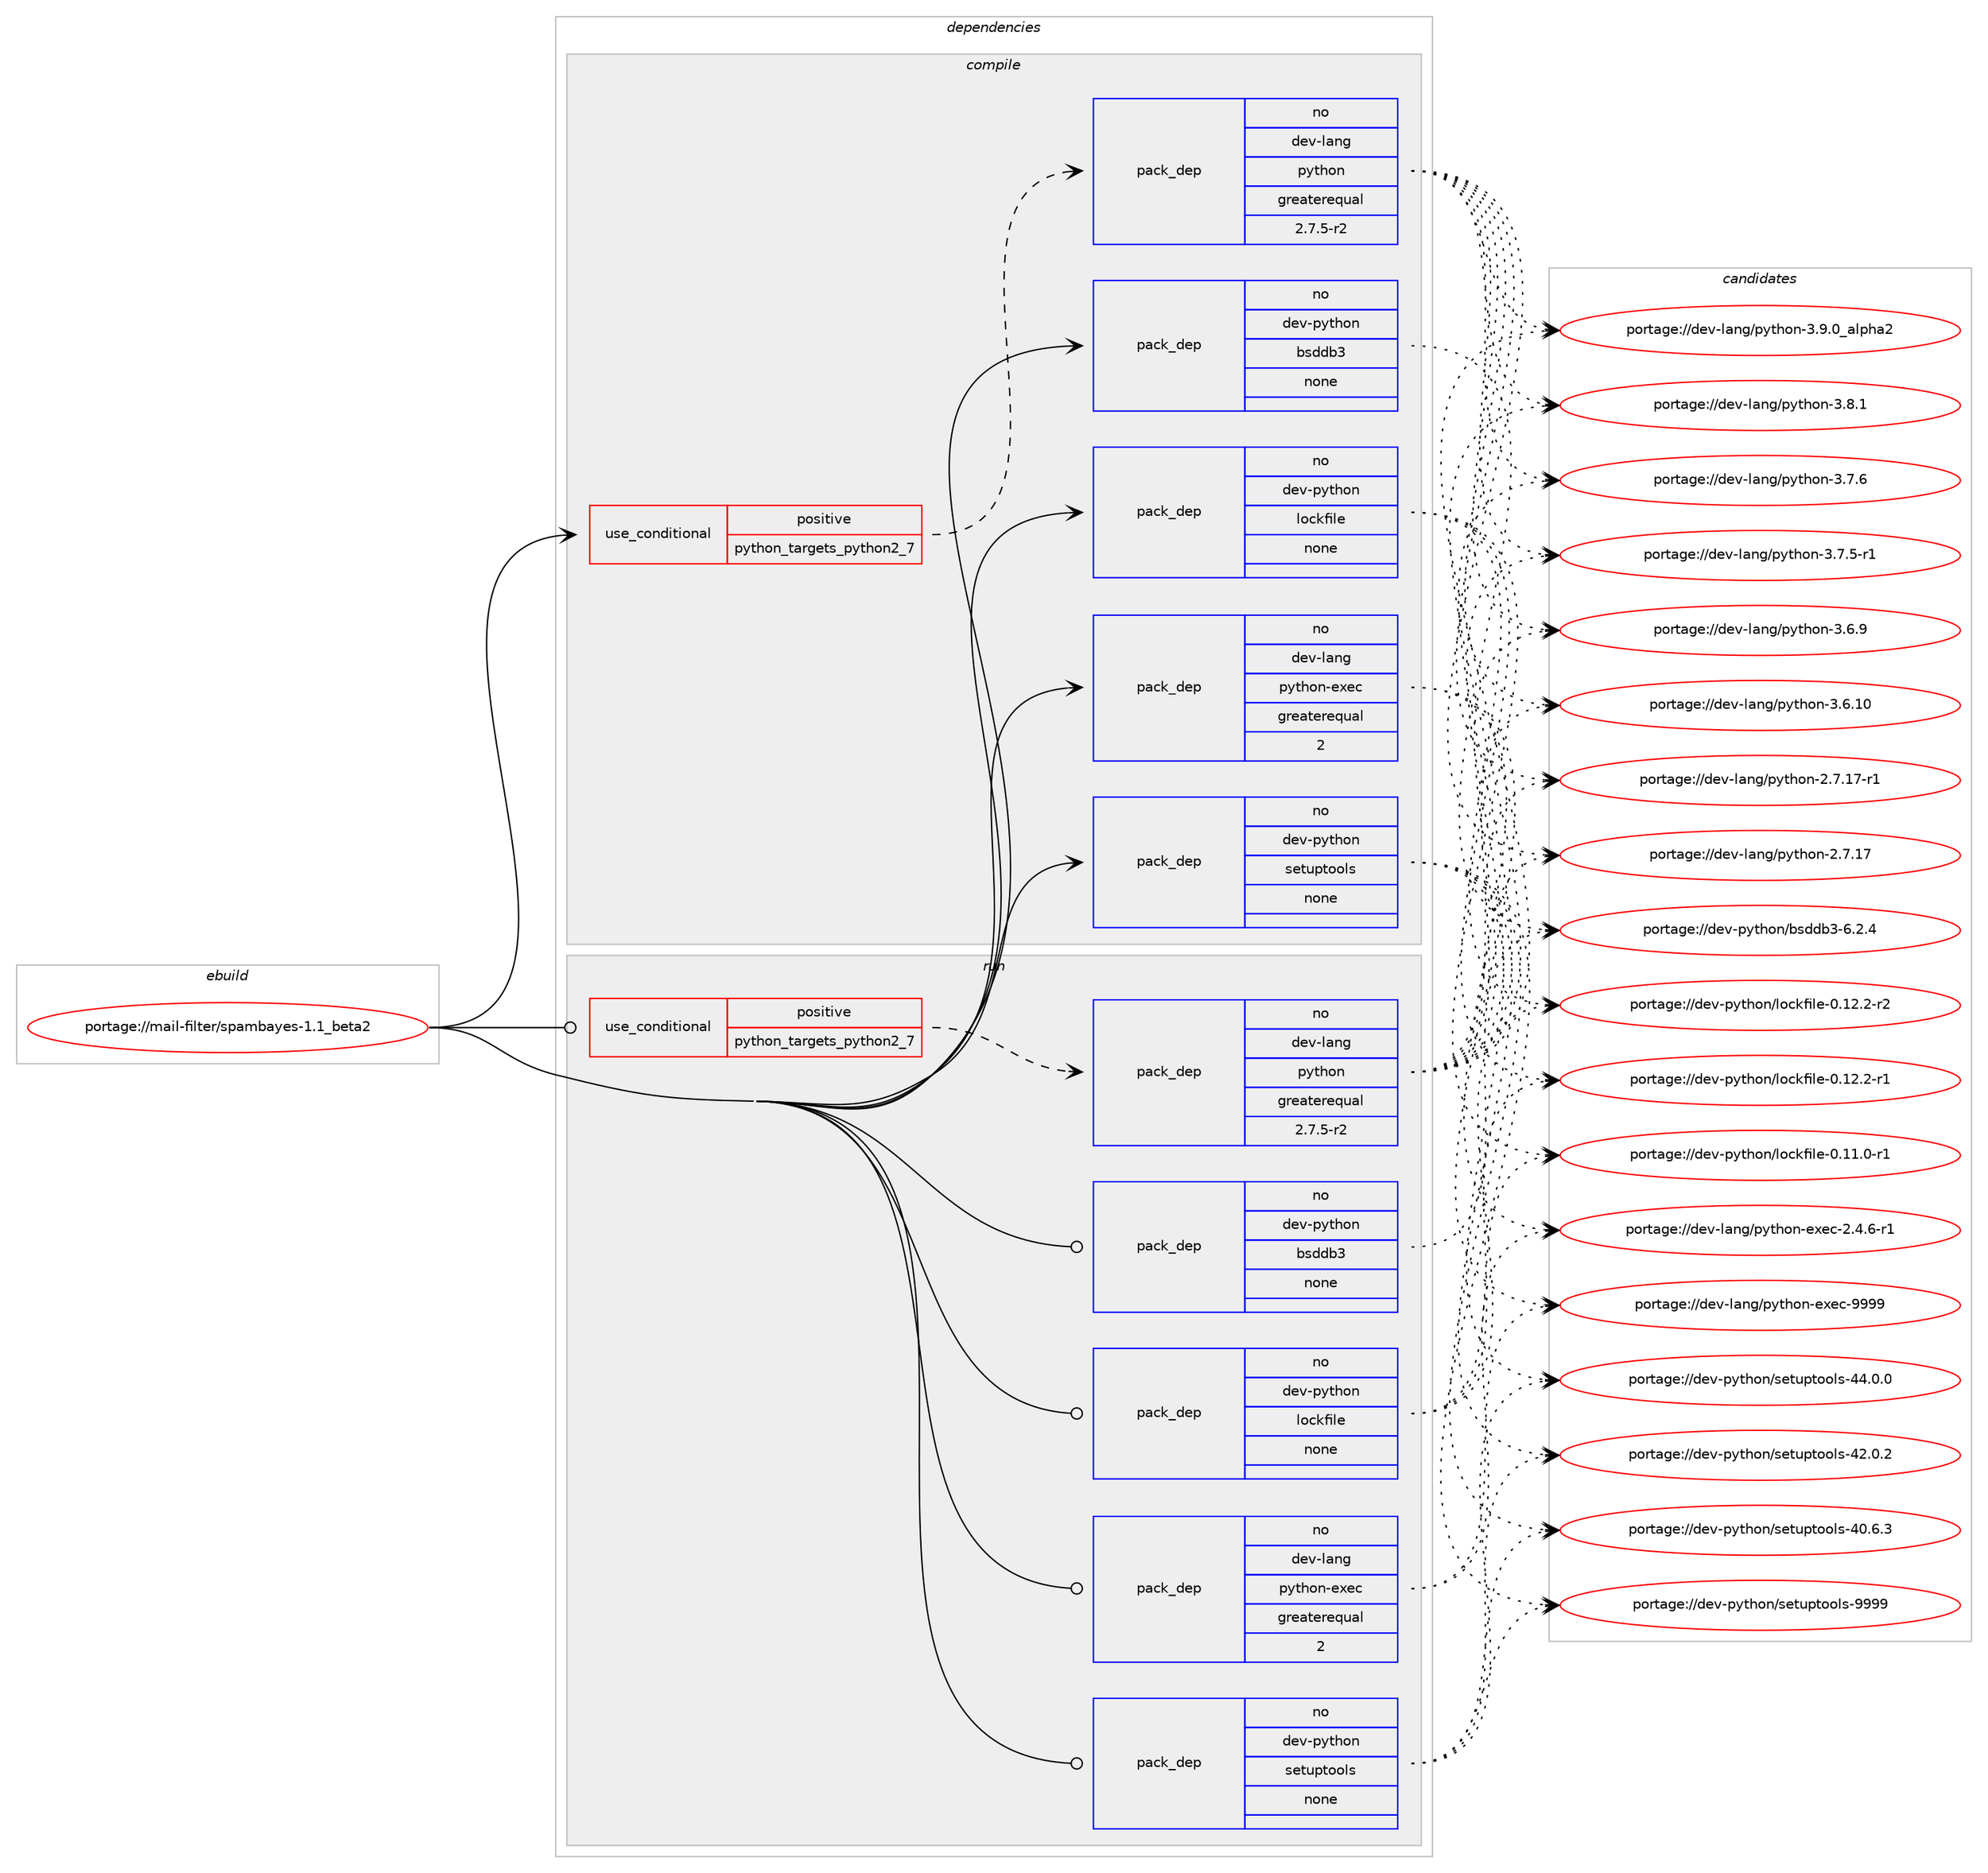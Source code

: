 digraph prolog {

# *************
# Graph options
# *************

newrank=true;
concentrate=true;
compound=true;
graph [rankdir=LR,fontname=Helvetica,fontsize=10,ranksep=1.5];#, ranksep=2.5, nodesep=0.2];
edge  [arrowhead=vee];
node  [fontname=Helvetica,fontsize=10];

# **********
# The ebuild
# **********

subgraph cluster_leftcol {
color=gray;
label=<<i>ebuild</i>>;
id [label="portage://mail-filter/spambayes-1.1_beta2", color=red, width=4, href="../mail-filter/spambayes-1.1_beta2.svg"];
}

# ****************
# The dependencies
# ****************

subgraph cluster_midcol {
color=gray;
label=<<i>dependencies</i>>;
subgraph cluster_compile {
fillcolor="#eeeeee";
style=filled;
label=<<i>compile</i>>;
subgraph cond53203 {
dependency232795 [label=<<TABLE BORDER="0" CELLBORDER="1" CELLSPACING="0" CELLPADDING="4"><TR><TD ROWSPAN="3" CELLPADDING="10">use_conditional</TD></TR><TR><TD>positive</TD></TR><TR><TD>python_targets_python2_7</TD></TR></TABLE>>, shape=none, color=red];
subgraph pack176033 {
dependency232796 [label=<<TABLE BORDER="0" CELLBORDER="1" CELLSPACING="0" CELLPADDING="4" WIDTH="220"><TR><TD ROWSPAN="6" CELLPADDING="30">pack_dep</TD></TR><TR><TD WIDTH="110">no</TD></TR><TR><TD>dev-lang</TD></TR><TR><TD>python</TD></TR><TR><TD>greaterequal</TD></TR><TR><TD>2.7.5-r2</TD></TR></TABLE>>, shape=none, color=blue];
}
dependency232795:e -> dependency232796:w [weight=20,style="dashed",arrowhead="vee"];
}
id:e -> dependency232795:w [weight=20,style="solid",arrowhead="vee"];
subgraph pack176034 {
dependency232797 [label=<<TABLE BORDER="0" CELLBORDER="1" CELLSPACING="0" CELLPADDING="4" WIDTH="220"><TR><TD ROWSPAN="6" CELLPADDING="30">pack_dep</TD></TR><TR><TD WIDTH="110">no</TD></TR><TR><TD>dev-lang</TD></TR><TR><TD>python-exec</TD></TR><TR><TD>greaterequal</TD></TR><TR><TD>2</TD></TR></TABLE>>, shape=none, color=blue];
}
id:e -> dependency232797:w [weight=20,style="solid",arrowhead="vee"];
subgraph pack176035 {
dependency232798 [label=<<TABLE BORDER="0" CELLBORDER="1" CELLSPACING="0" CELLPADDING="4" WIDTH="220"><TR><TD ROWSPAN="6" CELLPADDING="30">pack_dep</TD></TR><TR><TD WIDTH="110">no</TD></TR><TR><TD>dev-python</TD></TR><TR><TD>bsddb3</TD></TR><TR><TD>none</TD></TR><TR><TD></TD></TR></TABLE>>, shape=none, color=blue];
}
id:e -> dependency232798:w [weight=20,style="solid",arrowhead="vee"];
subgraph pack176036 {
dependency232799 [label=<<TABLE BORDER="0" CELLBORDER="1" CELLSPACING="0" CELLPADDING="4" WIDTH="220"><TR><TD ROWSPAN="6" CELLPADDING="30">pack_dep</TD></TR><TR><TD WIDTH="110">no</TD></TR><TR><TD>dev-python</TD></TR><TR><TD>lockfile</TD></TR><TR><TD>none</TD></TR><TR><TD></TD></TR></TABLE>>, shape=none, color=blue];
}
id:e -> dependency232799:w [weight=20,style="solid",arrowhead="vee"];
subgraph pack176037 {
dependency232800 [label=<<TABLE BORDER="0" CELLBORDER="1" CELLSPACING="0" CELLPADDING="4" WIDTH="220"><TR><TD ROWSPAN="6" CELLPADDING="30">pack_dep</TD></TR><TR><TD WIDTH="110">no</TD></TR><TR><TD>dev-python</TD></TR><TR><TD>setuptools</TD></TR><TR><TD>none</TD></TR><TR><TD></TD></TR></TABLE>>, shape=none, color=blue];
}
id:e -> dependency232800:w [weight=20,style="solid",arrowhead="vee"];
}
subgraph cluster_compileandrun {
fillcolor="#eeeeee";
style=filled;
label=<<i>compile and run</i>>;
}
subgraph cluster_run {
fillcolor="#eeeeee";
style=filled;
label=<<i>run</i>>;
subgraph cond53204 {
dependency232801 [label=<<TABLE BORDER="0" CELLBORDER="1" CELLSPACING="0" CELLPADDING="4"><TR><TD ROWSPAN="3" CELLPADDING="10">use_conditional</TD></TR><TR><TD>positive</TD></TR><TR><TD>python_targets_python2_7</TD></TR></TABLE>>, shape=none, color=red];
subgraph pack176038 {
dependency232802 [label=<<TABLE BORDER="0" CELLBORDER="1" CELLSPACING="0" CELLPADDING="4" WIDTH="220"><TR><TD ROWSPAN="6" CELLPADDING="30">pack_dep</TD></TR><TR><TD WIDTH="110">no</TD></TR><TR><TD>dev-lang</TD></TR><TR><TD>python</TD></TR><TR><TD>greaterequal</TD></TR><TR><TD>2.7.5-r2</TD></TR></TABLE>>, shape=none, color=blue];
}
dependency232801:e -> dependency232802:w [weight=20,style="dashed",arrowhead="vee"];
}
id:e -> dependency232801:w [weight=20,style="solid",arrowhead="odot"];
subgraph pack176039 {
dependency232803 [label=<<TABLE BORDER="0" CELLBORDER="1" CELLSPACING="0" CELLPADDING="4" WIDTH="220"><TR><TD ROWSPAN="6" CELLPADDING="30">pack_dep</TD></TR><TR><TD WIDTH="110">no</TD></TR><TR><TD>dev-lang</TD></TR><TR><TD>python-exec</TD></TR><TR><TD>greaterequal</TD></TR><TR><TD>2</TD></TR></TABLE>>, shape=none, color=blue];
}
id:e -> dependency232803:w [weight=20,style="solid",arrowhead="odot"];
subgraph pack176040 {
dependency232804 [label=<<TABLE BORDER="0" CELLBORDER="1" CELLSPACING="0" CELLPADDING="4" WIDTH="220"><TR><TD ROWSPAN="6" CELLPADDING="30">pack_dep</TD></TR><TR><TD WIDTH="110">no</TD></TR><TR><TD>dev-python</TD></TR><TR><TD>bsddb3</TD></TR><TR><TD>none</TD></TR><TR><TD></TD></TR></TABLE>>, shape=none, color=blue];
}
id:e -> dependency232804:w [weight=20,style="solid",arrowhead="odot"];
subgraph pack176041 {
dependency232805 [label=<<TABLE BORDER="0" CELLBORDER="1" CELLSPACING="0" CELLPADDING="4" WIDTH="220"><TR><TD ROWSPAN="6" CELLPADDING="30">pack_dep</TD></TR><TR><TD WIDTH="110">no</TD></TR><TR><TD>dev-python</TD></TR><TR><TD>lockfile</TD></TR><TR><TD>none</TD></TR><TR><TD></TD></TR></TABLE>>, shape=none, color=blue];
}
id:e -> dependency232805:w [weight=20,style="solid",arrowhead="odot"];
subgraph pack176042 {
dependency232806 [label=<<TABLE BORDER="0" CELLBORDER="1" CELLSPACING="0" CELLPADDING="4" WIDTH="220"><TR><TD ROWSPAN="6" CELLPADDING="30">pack_dep</TD></TR><TR><TD WIDTH="110">no</TD></TR><TR><TD>dev-python</TD></TR><TR><TD>setuptools</TD></TR><TR><TD>none</TD></TR><TR><TD></TD></TR></TABLE>>, shape=none, color=blue];
}
id:e -> dependency232806:w [weight=20,style="solid",arrowhead="odot"];
}
}

# **************
# The candidates
# **************

subgraph cluster_choices {
rank=same;
color=gray;
label=<<i>candidates</i>>;

subgraph choice176033 {
color=black;
nodesep=1;
choice10010111845108971101034711212111610411111045514657464895971081121049750 [label="portage://dev-lang/python-3.9.0_alpha2", color=red, width=4,href="../dev-lang/python-3.9.0_alpha2.svg"];
choice100101118451089711010347112121116104111110455146564649 [label="portage://dev-lang/python-3.8.1", color=red, width=4,href="../dev-lang/python-3.8.1.svg"];
choice100101118451089711010347112121116104111110455146554654 [label="portage://dev-lang/python-3.7.6", color=red, width=4,href="../dev-lang/python-3.7.6.svg"];
choice1001011184510897110103471121211161041111104551465546534511449 [label="portage://dev-lang/python-3.7.5-r1", color=red, width=4,href="../dev-lang/python-3.7.5-r1.svg"];
choice100101118451089711010347112121116104111110455146544657 [label="portage://dev-lang/python-3.6.9", color=red, width=4,href="../dev-lang/python-3.6.9.svg"];
choice10010111845108971101034711212111610411111045514654464948 [label="portage://dev-lang/python-3.6.10", color=red, width=4,href="../dev-lang/python-3.6.10.svg"];
choice100101118451089711010347112121116104111110455046554649554511449 [label="portage://dev-lang/python-2.7.17-r1", color=red, width=4,href="../dev-lang/python-2.7.17-r1.svg"];
choice10010111845108971101034711212111610411111045504655464955 [label="portage://dev-lang/python-2.7.17", color=red, width=4,href="../dev-lang/python-2.7.17.svg"];
dependency232796:e -> choice10010111845108971101034711212111610411111045514657464895971081121049750:w [style=dotted,weight="100"];
dependency232796:e -> choice100101118451089711010347112121116104111110455146564649:w [style=dotted,weight="100"];
dependency232796:e -> choice100101118451089711010347112121116104111110455146554654:w [style=dotted,weight="100"];
dependency232796:e -> choice1001011184510897110103471121211161041111104551465546534511449:w [style=dotted,weight="100"];
dependency232796:e -> choice100101118451089711010347112121116104111110455146544657:w [style=dotted,weight="100"];
dependency232796:e -> choice10010111845108971101034711212111610411111045514654464948:w [style=dotted,weight="100"];
dependency232796:e -> choice100101118451089711010347112121116104111110455046554649554511449:w [style=dotted,weight="100"];
dependency232796:e -> choice10010111845108971101034711212111610411111045504655464955:w [style=dotted,weight="100"];
}
subgraph choice176034 {
color=black;
nodesep=1;
choice10010111845108971101034711212111610411111045101120101994557575757 [label="portage://dev-lang/python-exec-9999", color=red, width=4,href="../dev-lang/python-exec-9999.svg"];
choice10010111845108971101034711212111610411111045101120101994550465246544511449 [label="portage://dev-lang/python-exec-2.4.6-r1", color=red, width=4,href="../dev-lang/python-exec-2.4.6-r1.svg"];
dependency232797:e -> choice10010111845108971101034711212111610411111045101120101994557575757:w [style=dotted,weight="100"];
dependency232797:e -> choice10010111845108971101034711212111610411111045101120101994550465246544511449:w [style=dotted,weight="100"];
}
subgraph choice176035 {
color=black;
nodesep=1;
choice1001011184511212111610411111047981151001009851455446504652 [label="portage://dev-python/bsddb3-6.2.4", color=red, width=4,href="../dev-python/bsddb3-6.2.4.svg"];
dependency232798:e -> choice1001011184511212111610411111047981151001009851455446504652:w [style=dotted,weight="100"];
}
subgraph choice176036 {
color=black;
nodesep=1;
choice100101118451121211161041111104710811199107102105108101454846495046504511450 [label="portage://dev-python/lockfile-0.12.2-r2", color=red, width=4,href="../dev-python/lockfile-0.12.2-r2.svg"];
choice100101118451121211161041111104710811199107102105108101454846495046504511449 [label="portage://dev-python/lockfile-0.12.2-r1", color=red, width=4,href="../dev-python/lockfile-0.12.2-r1.svg"];
choice100101118451121211161041111104710811199107102105108101454846494946484511449 [label="portage://dev-python/lockfile-0.11.0-r1", color=red, width=4,href="../dev-python/lockfile-0.11.0-r1.svg"];
dependency232799:e -> choice100101118451121211161041111104710811199107102105108101454846495046504511450:w [style=dotted,weight="100"];
dependency232799:e -> choice100101118451121211161041111104710811199107102105108101454846495046504511449:w [style=dotted,weight="100"];
dependency232799:e -> choice100101118451121211161041111104710811199107102105108101454846494946484511449:w [style=dotted,weight="100"];
}
subgraph choice176037 {
color=black;
nodesep=1;
choice10010111845112121116104111110471151011161171121161111111081154557575757 [label="portage://dev-python/setuptools-9999", color=red, width=4,href="../dev-python/setuptools-9999.svg"];
choice100101118451121211161041111104711510111611711211611111110811545525246484648 [label="portage://dev-python/setuptools-44.0.0", color=red, width=4,href="../dev-python/setuptools-44.0.0.svg"];
choice100101118451121211161041111104711510111611711211611111110811545525046484650 [label="portage://dev-python/setuptools-42.0.2", color=red, width=4,href="../dev-python/setuptools-42.0.2.svg"];
choice100101118451121211161041111104711510111611711211611111110811545524846544651 [label="portage://dev-python/setuptools-40.6.3", color=red, width=4,href="../dev-python/setuptools-40.6.3.svg"];
dependency232800:e -> choice10010111845112121116104111110471151011161171121161111111081154557575757:w [style=dotted,weight="100"];
dependency232800:e -> choice100101118451121211161041111104711510111611711211611111110811545525246484648:w [style=dotted,weight="100"];
dependency232800:e -> choice100101118451121211161041111104711510111611711211611111110811545525046484650:w [style=dotted,weight="100"];
dependency232800:e -> choice100101118451121211161041111104711510111611711211611111110811545524846544651:w [style=dotted,weight="100"];
}
subgraph choice176038 {
color=black;
nodesep=1;
choice10010111845108971101034711212111610411111045514657464895971081121049750 [label="portage://dev-lang/python-3.9.0_alpha2", color=red, width=4,href="../dev-lang/python-3.9.0_alpha2.svg"];
choice100101118451089711010347112121116104111110455146564649 [label="portage://dev-lang/python-3.8.1", color=red, width=4,href="../dev-lang/python-3.8.1.svg"];
choice100101118451089711010347112121116104111110455146554654 [label="portage://dev-lang/python-3.7.6", color=red, width=4,href="../dev-lang/python-3.7.6.svg"];
choice1001011184510897110103471121211161041111104551465546534511449 [label="portage://dev-lang/python-3.7.5-r1", color=red, width=4,href="../dev-lang/python-3.7.5-r1.svg"];
choice100101118451089711010347112121116104111110455146544657 [label="portage://dev-lang/python-3.6.9", color=red, width=4,href="../dev-lang/python-3.6.9.svg"];
choice10010111845108971101034711212111610411111045514654464948 [label="portage://dev-lang/python-3.6.10", color=red, width=4,href="../dev-lang/python-3.6.10.svg"];
choice100101118451089711010347112121116104111110455046554649554511449 [label="portage://dev-lang/python-2.7.17-r1", color=red, width=4,href="../dev-lang/python-2.7.17-r1.svg"];
choice10010111845108971101034711212111610411111045504655464955 [label="portage://dev-lang/python-2.7.17", color=red, width=4,href="../dev-lang/python-2.7.17.svg"];
dependency232802:e -> choice10010111845108971101034711212111610411111045514657464895971081121049750:w [style=dotted,weight="100"];
dependency232802:e -> choice100101118451089711010347112121116104111110455146564649:w [style=dotted,weight="100"];
dependency232802:e -> choice100101118451089711010347112121116104111110455146554654:w [style=dotted,weight="100"];
dependency232802:e -> choice1001011184510897110103471121211161041111104551465546534511449:w [style=dotted,weight="100"];
dependency232802:e -> choice100101118451089711010347112121116104111110455146544657:w [style=dotted,weight="100"];
dependency232802:e -> choice10010111845108971101034711212111610411111045514654464948:w [style=dotted,weight="100"];
dependency232802:e -> choice100101118451089711010347112121116104111110455046554649554511449:w [style=dotted,weight="100"];
dependency232802:e -> choice10010111845108971101034711212111610411111045504655464955:w [style=dotted,weight="100"];
}
subgraph choice176039 {
color=black;
nodesep=1;
choice10010111845108971101034711212111610411111045101120101994557575757 [label="portage://dev-lang/python-exec-9999", color=red, width=4,href="../dev-lang/python-exec-9999.svg"];
choice10010111845108971101034711212111610411111045101120101994550465246544511449 [label="portage://dev-lang/python-exec-2.4.6-r1", color=red, width=4,href="../dev-lang/python-exec-2.4.6-r1.svg"];
dependency232803:e -> choice10010111845108971101034711212111610411111045101120101994557575757:w [style=dotted,weight="100"];
dependency232803:e -> choice10010111845108971101034711212111610411111045101120101994550465246544511449:w [style=dotted,weight="100"];
}
subgraph choice176040 {
color=black;
nodesep=1;
choice1001011184511212111610411111047981151001009851455446504652 [label="portage://dev-python/bsddb3-6.2.4", color=red, width=4,href="../dev-python/bsddb3-6.2.4.svg"];
dependency232804:e -> choice1001011184511212111610411111047981151001009851455446504652:w [style=dotted,weight="100"];
}
subgraph choice176041 {
color=black;
nodesep=1;
choice100101118451121211161041111104710811199107102105108101454846495046504511450 [label="portage://dev-python/lockfile-0.12.2-r2", color=red, width=4,href="../dev-python/lockfile-0.12.2-r2.svg"];
choice100101118451121211161041111104710811199107102105108101454846495046504511449 [label="portage://dev-python/lockfile-0.12.2-r1", color=red, width=4,href="../dev-python/lockfile-0.12.2-r1.svg"];
choice100101118451121211161041111104710811199107102105108101454846494946484511449 [label="portage://dev-python/lockfile-0.11.0-r1", color=red, width=4,href="../dev-python/lockfile-0.11.0-r1.svg"];
dependency232805:e -> choice100101118451121211161041111104710811199107102105108101454846495046504511450:w [style=dotted,weight="100"];
dependency232805:e -> choice100101118451121211161041111104710811199107102105108101454846495046504511449:w [style=dotted,weight="100"];
dependency232805:e -> choice100101118451121211161041111104710811199107102105108101454846494946484511449:w [style=dotted,weight="100"];
}
subgraph choice176042 {
color=black;
nodesep=1;
choice10010111845112121116104111110471151011161171121161111111081154557575757 [label="portage://dev-python/setuptools-9999", color=red, width=4,href="../dev-python/setuptools-9999.svg"];
choice100101118451121211161041111104711510111611711211611111110811545525246484648 [label="portage://dev-python/setuptools-44.0.0", color=red, width=4,href="../dev-python/setuptools-44.0.0.svg"];
choice100101118451121211161041111104711510111611711211611111110811545525046484650 [label="portage://dev-python/setuptools-42.0.2", color=red, width=4,href="../dev-python/setuptools-42.0.2.svg"];
choice100101118451121211161041111104711510111611711211611111110811545524846544651 [label="portage://dev-python/setuptools-40.6.3", color=red, width=4,href="../dev-python/setuptools-40.6.3.svg"];
dependency232806:e -> choice10010111845112121116104111110471151011161171121161111111081154557575757:w [style=dotted,weight="100"];
dependency232806:e -> choice100101118451121211161041111104711510111611711211611111110811545525246484648:w [style=dotted,weight="100"];
dependency232806:e -> choice100101118451121211161041111104711510111611711211611111110811545525046484650:w [style=dotted,weight="100"];
dependency232806:e -> choice100101118451121211161041111104711510111611711211611111110811545524846544651:w [style=dotted,weight="100"];
}
}

}

